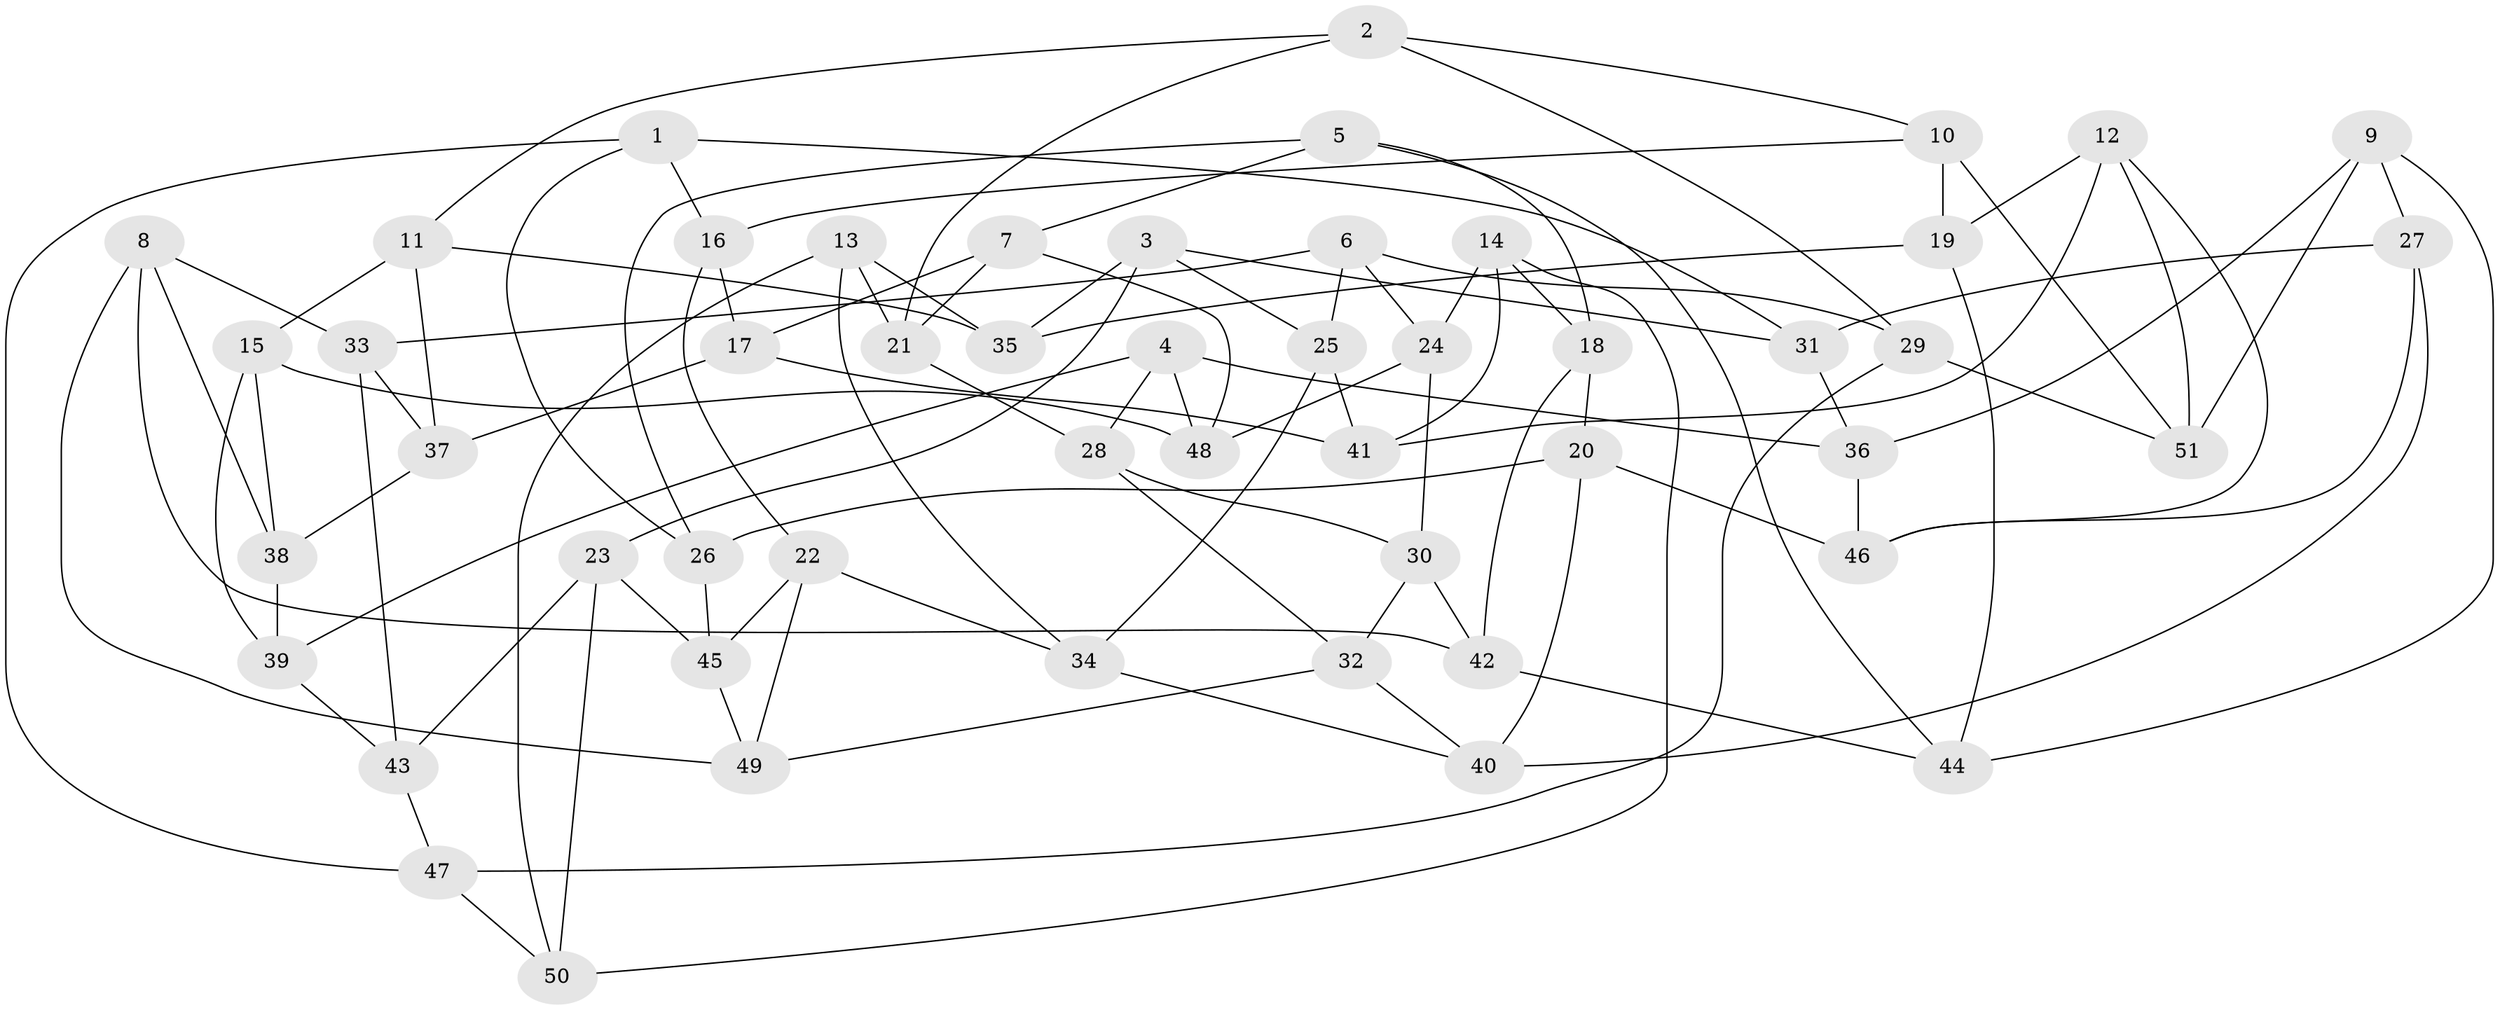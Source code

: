 // coarse degree distribution, {6: 0.48148148148148145, 5: 0.37037037037037035, 4: 0.14814814814814814}
// Generated by graph-tools (version 1.1) at 2025/42/03/06/25 10:42:24]
// undirected, 51 vertices, 102 edges
graph export_dot {
graph [start="1"]
  node [color=gray90,style=filled];
  1;
  2;
  3;
  4;
  5;
  6;
  7;
  8;
  9;
  10;
  11;
  12;
  13;
  14;
  15;
  16;
  17;
  18;
  19;
  20;
  21;
  22;
  23;
  24;
  25;
  26;
  27;
  28;
  29;
  30;
  31;
  32;
  33;
  34;
  35;
  36;
  37;
  38;
  39;
  40;
  41;
  42;
  43;
  44;
  45;
  46;
  47;
  48;
  49;
  50;
  51;
  1 -- 47;
  1 -- 16;
  1 -- 31;
  1 -- 26;
  2 -- 10;
  2 -- 11;
  2 -- 21;
  2 -- 29;
  3 -- 23;
  3 -- 25;
  3 -- 31;
  3 -- 35;
  4 -- 36;
  4 -- 28;
  4 -- 48;
  4 -- 39;
  5 -- 26;
  5 -- 7;
  5 -- 18;
  5 -- 44;
  6 -- 25;
  6 -- 24;
  6 -- 33;
  6 -- 29;
  7 -- 17;
  7 -- 21;
  7 -- 48;
  8 -- 38;
  8 -- 33;
  8 -- 49;
  8 -- 42;
  9 -- 27;
  9 -- 44;
  9 -- 36;
  9 -- 51;
  10 -- 19;
  10 -- 16;
  10 -- 51;
  11 -- 15;
  11 -- 37;
  11 -- 35;
  12 -- 46;
  12 -- 19;
  12 -- 51;
  12 -- 41;
  13 -- 34;
  13 -- 21;
  13 -- 35;
  13 -- 50;
  14 -- 50;
  14 -- 18;
  14 -- 41;
  14 -- 24;
  15 -- 38;
  15 -- 48;
  15 -- 39;
  16 -- 22;
  16 -- 17;
  17 -- 37;
  17 -- 41;
  18 -- 20;
  18 -- 42;
  19 -- 44;
  19 -- 35;
  20 -- 46;
  20 -- 40;
  20 -- 26;
  21 -- 28;
  22 -- 34;
  22 -- 45;
  22 -- 49;
  23 -- 45;
  23 -- 50;
  23 -- 43;
  24 -- 48;
  24 -- 30;
  25 -- 41;
  25 -- 34;
  26 -- 45;
  27 -- 40;
  27 -- 46;
  27 -- 31;
  28 -- 32;
  28 -- 30;
  29 -- 47;
  29 -- 51;
  30 -- 32;
  30 -- 42;
  31 -- 36;
  32 -- 40;
  32 -- 49;
  33 -- 43;
  33 -- 37;
  34 -- 40;
  36 -- 46;
  37 -- 38;
  38 -- 39;
  39 -- 43;
  42 -- 44;
  43 -- 47;
  45 -- 49;
  47 -- 50;
}
